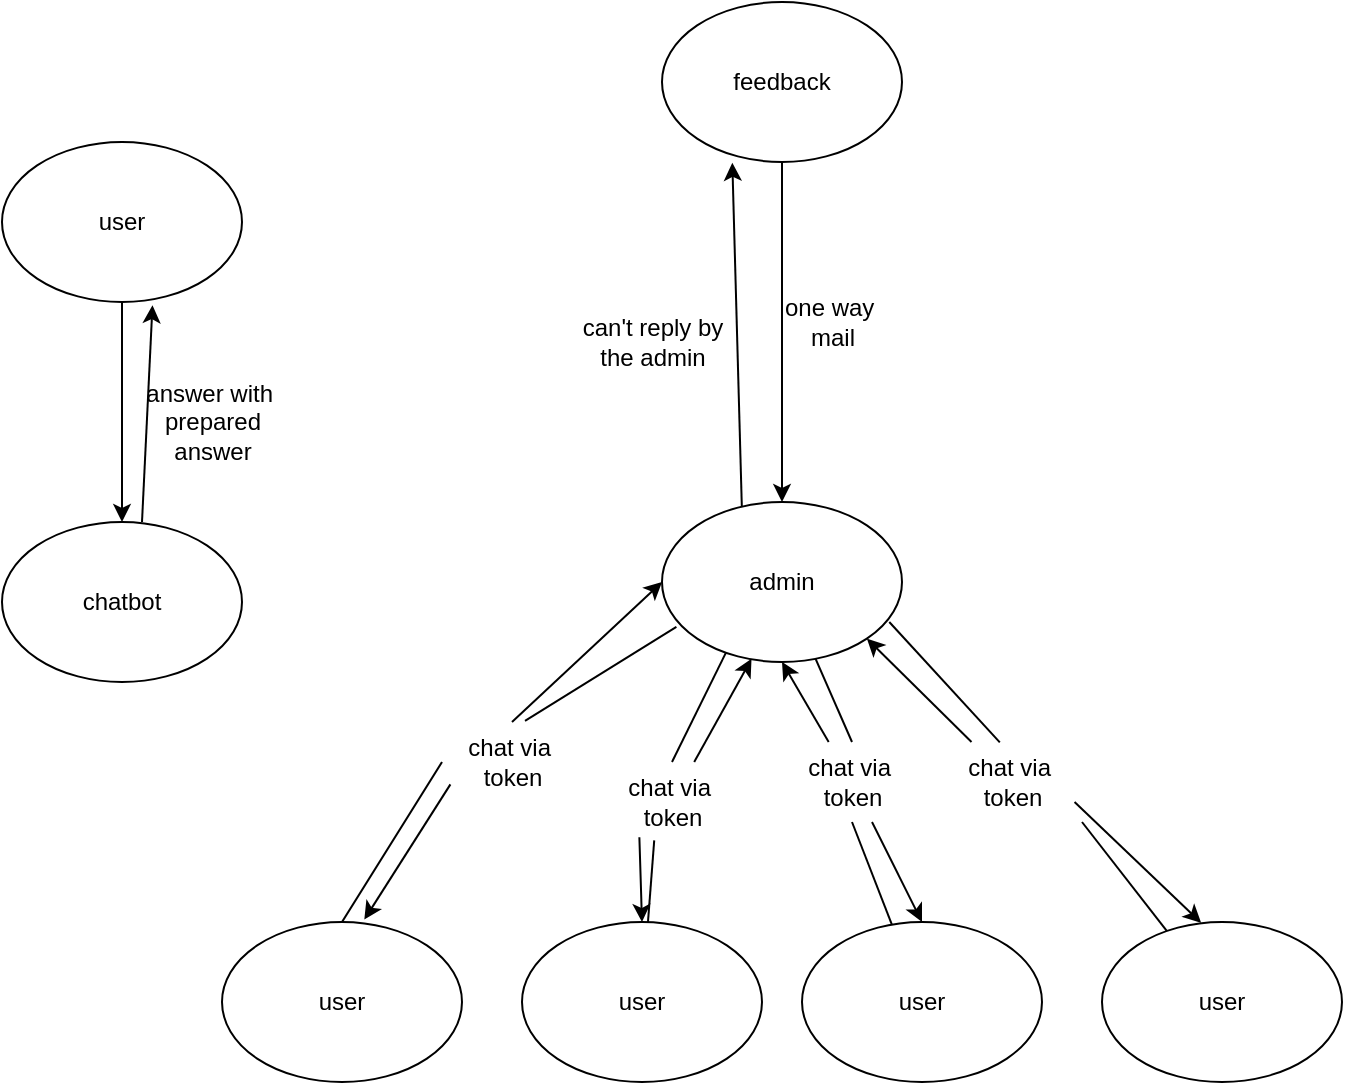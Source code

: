 <mxfile>
    <diagram id="XQD7yepQHp0I28qkQmjh" name="Page-1">
        <mxGraphModel dx="1484" dy="1604" grid="1" gridSize="10" guides="1" tooltips="1" connect="1" arrows="1" fold="1" page="1" pageScale="1" pageWidth="850" pageHeight="1100" math="0" shadow="0">
            <root>
                <mxCell id="0"/>
                <mxCell id="1" parent="0"/>
                <mxCell id="7" style="edgeStyle=none;html=1;entryX=0.593;entryY=-0.015;entryDx=0;entryDy=0;entryPerimeter=0;exitX=0.06;exitY=0.78;exitDx=0;exitDy=0;exitPerimeter=0;startArrow=none;" parent="1" source="33" target="6" edge="1">
                    <mxGeometry relative="1" as="geometry"/>
                </mxCell>
                <mxCell id="9" style="edgeStyle=none;html=1;exitX=0.267;exitY=0.94;exitDx=0;exitDy=0;entryX=0.5;entryY=0;entryDx=0;entryDy=0;exitPerimeter=0;startArrow=none;" parent="1" source="30" target="5" edge="1">
                    <mxGeometry relative="1" as="geometry"/>
                </mxCell>
                <mxCell id="11" style="edgeStyle=none;html=1;entryX=0.5;entryY=0;entryDx=0;entryDy=0;startArrow=none;" parent="1" source="27" target="4" edge="1">
                    <mxGeometry relative="1" as="geometry"/>
                </mxCell>
                <mxCell id="14" style="edgeStyle=none;html=1;entryX=0.413;entryY=0.005;entryDx=0;entryDy=0;entryPerimeter=0;exitX=0.947;exitY=0.75;exitDx=0;exitDy=0;exitPerimeter=0;startArrow=none;" parent="1" source="24" target="3" edge="1">
                    <mxGeometry relative="1" as="geometry"/>
                </mxCell>
                <mxCell id="20" style="edgeStyle=none;html=1;entryX=0.293;entryY=1.005;entryDx=0;entryDy=0;entryPerimeter=0;exitX=0.333;exitY=0.05;exitDx=0;exitDy=0;exitPerimeter=0;" parent="1" source="2" target="15" edge="1">
                    <mxGeometry relative="1" as="geometry"/>
                </mxCell>
                <mxCell id="2" value="admin" style="ellipse;whiteSpace=wrap;html=1;" parent="1" vertex="1">
                    <mxGeometry x="310" y="180" width="120" height="80" as="geometry"/>
                </mxCell>
                <mxCell id="13" style="edgeStyle=none;html=1;entryX=1;entryY=1;entryDx=0;entryDy=0;startArrow=none;" parent="1" source="24" target="2" edge="1">
                    <mxGeometry relative="1" as="geometry"/>
                </mxCell>
                <mxCell id="3" value="user" style="ellipse;whiteSpace=wrap;html=1;" parent="1" vertex="1">
                    <mxGeometry x="530" y="390" width="120" height="80" as="geometry"/>
                </mxCell>
                <mxCell id="12" style="edgeStyle=none;html=1;entryX=0.5;entryY=1;entryDx=0;entryDy=0;startArrow=none;" parent="1" source="27" target="2" edge="1">
                    <mxGeometry relative="1" as="geometry"/>
                </mxCell>
                <mxCell id="4" value="user" style="ellipse;whiteSpace=wrap;html=1;" parent="1" vertex="1">
                    <mxGeometry x="380" y="390" width="120" height="80" as="geometry"/>
                </mxCell>
                <mxCell id="10" style="edgeStyle=none;html=1;entryX=0.373;entryY=0.98;entryDx=0;entryDy=0;entryPerimeter=0;startArrow=none;" parent="1" source="30" target="2" edge="1">
                    <mxGeometry relative="1" as="geometry"/>
                </mxCell>
                <mxCell id="5" value="user" style="ellipse;whiteSpace=wrap;html=1;" parent="1" vertex="1">
                    <mxGeometry x="240" y="390" width="120" height="80" as="geometry"/>
                </mxCell>
                <mxCell id="8" style="edgeStyle=none;html=1;exitX=0.5;exitY=0;exitDx=0;exitDy=0;entryX=0;entryY=0.5;entryDx=0;entryDy=0;startArrow=none;" parent="1" source="33" target="2" edge="1">
                    <mxGeometry relative="1" as="geometry"/>
                </mxCell>
                <mxCell id="6" value="user" style="ellipse;whiteSpace=wrap;html=1;" parent="1" vertex="1">
                    <mxGeometry x="90" y="390" width="120" height="80" as="geometry"/>
                </mxCell>
                <mxCell id="16" style="edgeStyle=none;html=1;" parent="1" source="15" target="2" edge="1">
                    <mxGeometry relative="1" as="geometry"/>
                </mxCell>
                <mxCell id="15" value="feedback" style="ellipse;whiteSpace=wrap;html=1;" parent="1" vertex="1">
                    <mxGeometry x="310" y="-70" width="120" height="80" as="geometry"/>
                </mxCell>
                <mxCell id="22" value="can't reply by &lt;br&gt;the admin" style="text;html=1;align=center;verticalAlign=middle;resizable=0;points=[];autosize=1;strokeColor=none;fillColor=none;" parent="1" vertex="1">
                    <mxGeometry x="260" y="80" width="90" height="40" as="geometry"/>
                </mxCell>
                <mxCell id="25" value="" style="edgeStyle=none;html=1;entryX=0.413;entryY=0.005;entryDx=0;entryDy=0;entryPerimeter=0;exitX=0.947;exitY=0.75;exitDx=0;exitDy=0;exitPerimeter=0;endArrow=none;" parent="1" source="2" target="24" edge="1">
                    <mxGeometry relative="1" as="geometry">
                        <mxPoint x="423.64" y="240" as="sourcePoint"/>
                        <mxPoint x="579.56" y="390.4" as="targetPoint"/>
                    </mxGeometry>
                </mxCell>
                <mxCell id="26" value="" style="edgeStyle=none;html=1;entryX=1;entryY=1;entryDx=0;entryDy=0;endArrow=none;" parent="1" source="3" target="24" edge="1">
                    <mxGeometry relative="1" as="geometry">
                        <mxPoint x="557.232" y="396.492" as="sourcePoint"/>
                        <mxPoint x="412.426" y="248.284" as="targetPoint"/>
                    </mxGeometry>
                </mxCell>
                <mxCell id="24" value="chat via&amp;nbsp;&lt;br&gt;token" style="text;html=1;align=center;verticalAlign=middle;resizable=0;points=[];autosize=1;strokeColor=none;fillColor=none;" parent="1" vertex="1">
                    <mxGeometry x="450" y="300" width="70" height="40" as="geometry"/>
                </mxCell>
                <mxCell id="28" value="" style="edgeStyle=none;html=1;entryX=0.5;entryY=0;entryDx=0;entryDy=0;endArrow=none;" parent="1" source="2" target="27" edge="1">
                    <mxGeometry relative="1" as="geometry">
                        <mxPoint x="385.883" y="258.573" as="sourcePoint"/>
                        <mxPoint x="440" y="390" as="targetPoint"/>
                    </mxGeometry>
                </mxCell>
                <mxCell id="29" value="" style="edgeStyle=none;html=1;entryX=0.5;entryY=1;entryDx=0;entryDy=0;endArrow=none;" parent="1" source="4" target="27" edge="1">
                    <mxGeometry relative="1" as="geometry">
                        <mxPoint x="424.117" y="391.427" as="sourcePoint"/>
                        <mxPoint x="370" y="260" as="targetPoint"/>
                    </mxGeometry>
                </mxCell>
                <mxCell id="27" value="chat via&amp;nbsp;&lt;br&gt;token" style="text;html=1;align=center;verticalAlign=middle;resizable=0;points=[];autosize=1;strokeColor=none;fillColor=none;" parent="1" vertex="1">
                    <mxGeometry x="370" y="300" width="70" height="40" as="geometry"/>
                </mxCell>
                <mxCell id="31" value="" style="edgeStyle=none;html=1;entryX=0.373;entryY=0.98;entryDx=0;entryDy=0;entryPerimeter=0;endArrow=none;" parent="1" source="5" target="30" edge="1">
                    <mxGeometry relative="1" as="geometry">
                        <mxPoint x="312.361" y="390.858" as="sourcePoint"/>
                        <mxPoint x="354.76" y="258.4" as="targetPoint"/>
                    </mxGeometry>
                </mxCell>
                <mxCell id="32" value="" style="edgeStyle=none;html=1;exitX=0.267;exitY=0.94;exitDx=0;exitDy=0;entryX=0.5;entryY=0;entryDx=0;entryDy=0;exitPerimeter=0;endArrow=none;" parent="1" source="2" target="30" edge="1">
                    <mxGeometry relative="1" as="geometry">
                        <mxPoint x="342.04" y="255.2" as="sourcePoint"/>
                        <mxPoint x="300" y="390" as="targetPoint"/>
                    </mxGeometry>
                </mxCell>
                <mxCell id="30" value="chat via&amp;nbsp;&lt;br&gt;token" style="text;html=1;align=center;verticalAlign=middle;resizable=0;points=[];autosize=1;strokeColor=none;fillColor=none;" parent="1" vertex="1">
                    <mxGeometry x="280" y="310" width="70" height="40" as="geometry"/>
                </mxCell>
                <mxCell id="34" value="" style="edgeStyle=none;html=1;exitX=0.5;exitY=0;exitDx=0;exitDy=0;entryX=0;entryY=0.5;entryDx=0;entryDy=0;endArrow=none;" parent="1" source="6" target="33" edge="1">
                    <mxGeometry relative="1" as="geometry">
                        <mxPoint x="150" y="390" as="sourcePoint"/>
                        <mxPoint x="310" y="220" as="targetPoint"/>
                    </mxGeometry>
                </mxCell>
                <mxCell id="35" value="" style="edgeStyle=none;html=1;entryX=0.593;entryY=-0.015;entryDx=0;entryDy=0;entryPerimeter=0;exitX=0.06;exitY=0.78;exitDx=0;exitDy=0;exitPerimeter=0;endArrow=none;" parent="1" source="2" target="33" edge="1">
                    <mxGeometry relative="1" as="geometry">
                        <mxPoint x="317.2" y="242.4" as="sourcePoint"/>
                        <mxPoint x="161.16" y="388.8" as="targetPoint"/>
                    </mxGeometry>
                </mxCell>
                <mxCell id="33" value="chat via&amp;nbsp;&lt;br&gt;token" style="text;html=1;align=center;verticalAlign=middle;resizable=0;points=[];autosize=1;strokeColor=none;fillColor=none;" parent="1" vertex="1">
                    <mxGeometry x="200" y="290" width="70" height="40" as="geometry"/>
                </mxCell>
                <mxCell id="36" value="one way&amp;nbsp;&lt;br&gt;mail" style="text;html=1;align=center;verticalAlign=middle;resizable=0;points=[];autosize=1;strokeColor=none;fillColor=none;" parent="1" vertex="1">
                    <mxGeometry x="360" y="70" width="70" height="40" as="geometry"/>
                </mxCell>
                <mxCell id="39" style="edgeStyle=none;html=1;" parent="1" source="37" target="38" edge="1">
                    <mxGeometry relative="1" as="geometry"/>
                </mxCell>
                <mxCell id="37" value="user" style="ellipse;whiteSpace=wrap;html=1;" parent="1" vertex="1">
                    <mxGeometry x="-20" width="120" height="80" as="geometry"/>
                </mxCell>
                <mxCell id="40" style="edgeStyle=none;html=1;entryX=0.627;entryY=1.02;entryDx=0;entryDy=0;entryPerimeter=0;" parent="1" target="37" edge="1">
                    <mxGeometry relative="1" as="geometry">
                        <mxPoint x="50" y="190" as="sourcePoint"/>
                    </mxGeometry>
                </mxCell>
                <mxCell id="38" value="chatbot" style="ellipse;whiteSpace=wrap;html=1;" parent="1" vertex="1">
                    <mxGeometry x="-20" y="190" width="120" height="80" as="geometry"/>
                </mxCell>
                <mxCell id="41" value="answer with&amp;nbsp;&lt;br&gt;prepared &lt;br&gt;answer" style="text;html=1;align=center;verticalAlign=middle;resizable=0;points=[];autosize=1;strokeColor=none;fillColor=none;" parent="1" vertex="1">
                    <mxGeometry x="40" y="110" width="90" height="60" as="geometry"/>
                </mxCell>
            </root>
        </mxGraphModel>
    </diagram>
</mxfile>